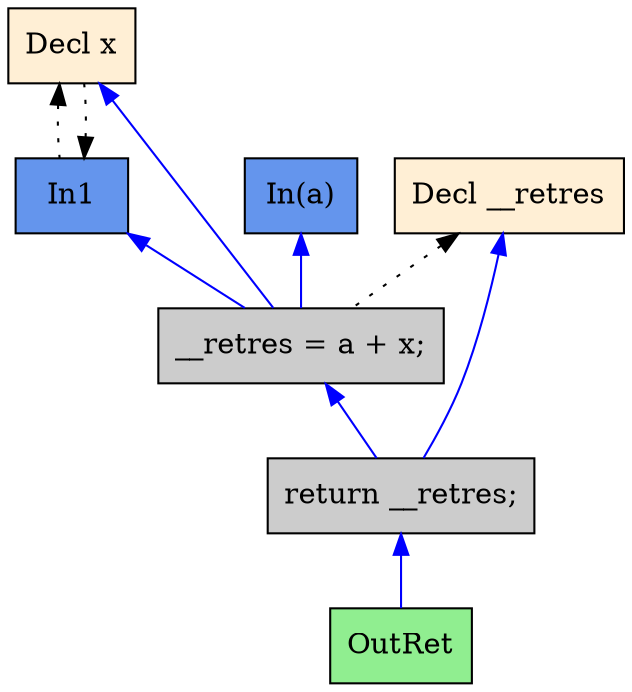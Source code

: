 digraph G {
  rankdir=TB;
  node [style=filled];
  2 [shape=box, fillcolor="#FFEFD5", label="Decl x"];
  3 [shape=box, fillcolor="#6495ED", label="In1"];
  4 [shape=box, fillcolor="#FFEFD5", label="Decl __retres"];
  5 [shape=box, fillcolor="#CCCCCC", label="__retres = a + x;"];
  6 [shape=box, fillcolor="#CCCCCC", label="return __retres;"];
  7 [shape=box, fillcolor="#90EE90", label="OutRet"];
  8 [shape=box, fillcolor="#6495ED", label="In(a)"];
  
  
  edge [dir=back];
  3 -> 2 [style=dotted, color="#000000"];
  2 -> 3 [style=dotted, color="#000000"];
  2 -> 5 [color="#0000FF"];
  3 -> 5 [color="#0000FF"];
  4 -> 5 [style=dotted, color="#000000"];
  8 -> 5 [color="#0000FF"];
  4 -> 6 [color="#0000FF"];
  5 -> 6 [color="#0000FF"];
  6 -> 7 [color="#0000FF"];
  
  }